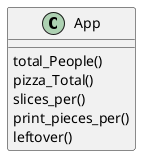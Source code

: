 @startuml
class App
{
total_People()
pizza_Total()
slices_per()
print_pieces_per()
leftover()
}
@enduml